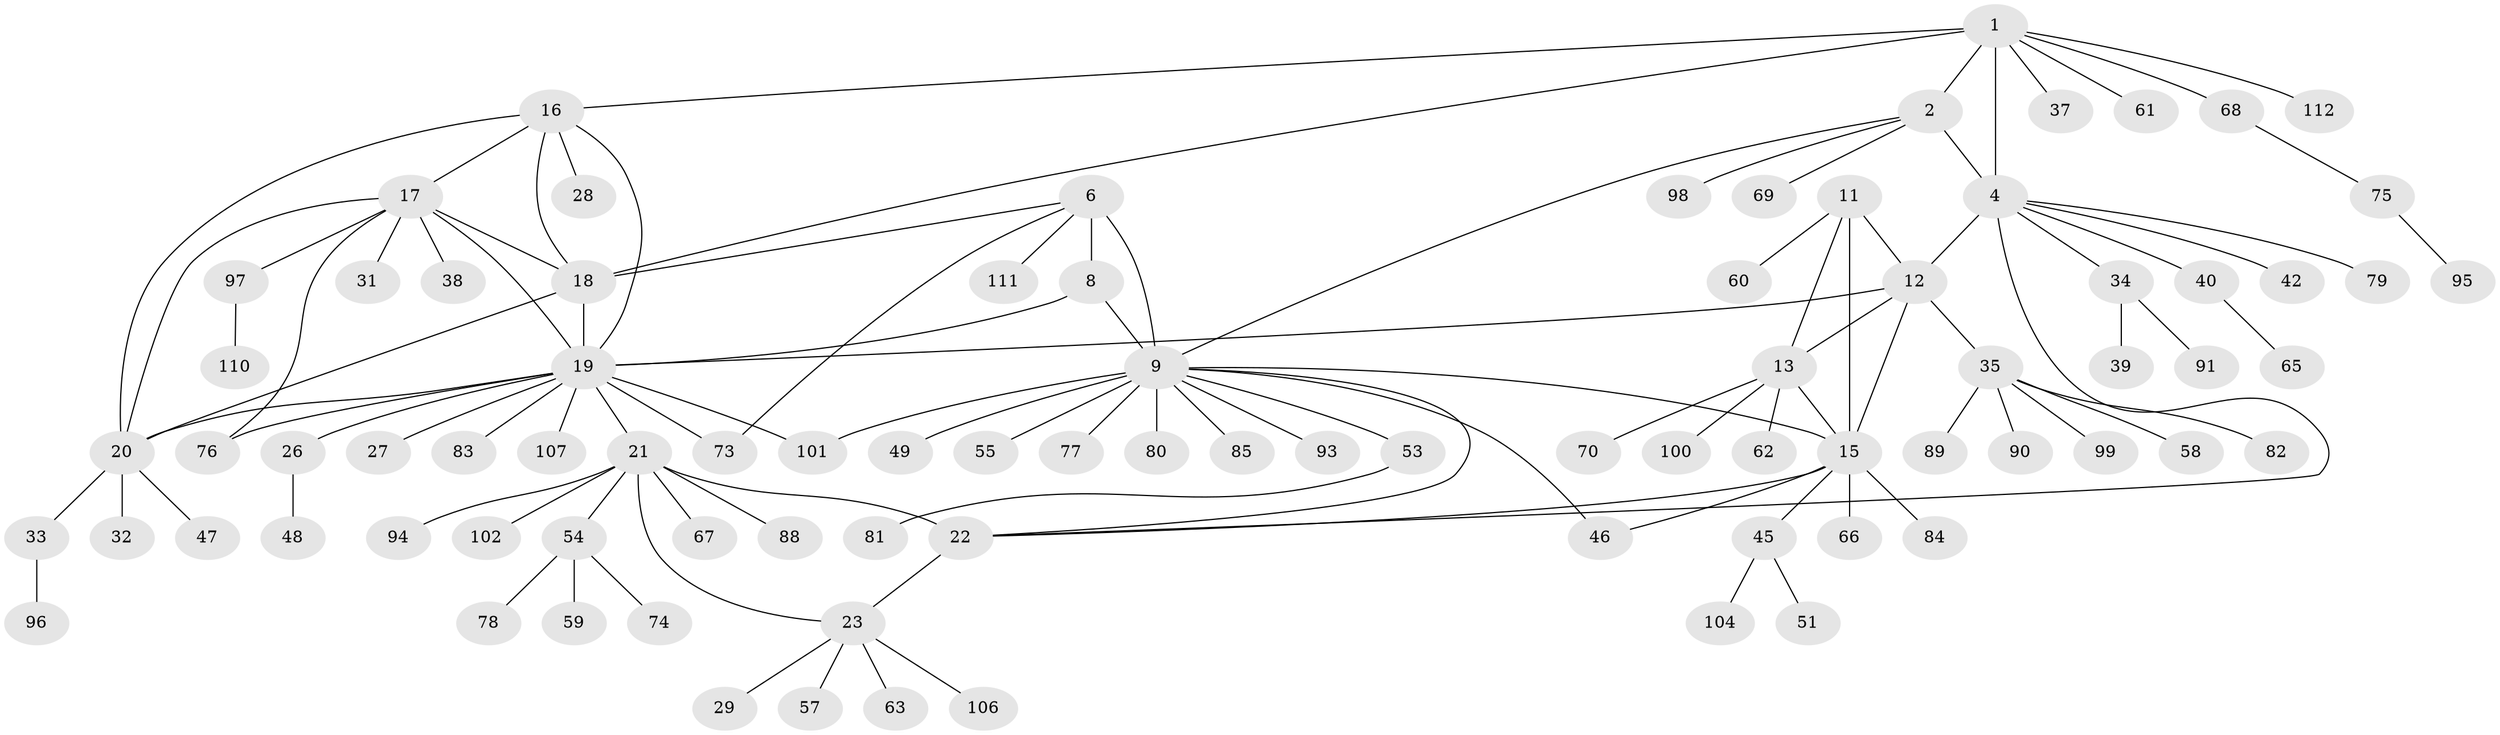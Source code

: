 // Generated by graph-tools (version 1.1) at 2025/52/02/27/25 19:52:20]
// undirected, 87 vertices, 110 edges
graph export_dot {
graph [start="1"]
  node [color=gray90,style=filled];
  1 [super="+3"];
  2 [super="+105"];
  4 [super="+5"];
  6 [super="+7"];
  8 [super="+86"];
  9 [super="+10"];
  11 [super="+36"];
  12;
  13 [super="+14"];
  15 [super="+92"];
  16 [super="+103"];
  17 [super="+44"];
  18 [super="+50"];
  19 [super="+30"];
  20 [super="+43"];
  21 [super="+25"];
  22 [super="+24"];
  23 [super="+52"];
  26;
  27;
  28;
  29;
  31;
  32;
  33;
  34 [super="+72"];
  35 [super="+41"];
  37;
  38;
  39;
  40;
  42;
  45 [super="+71"];
  46 [super="+56"];
  47;
  48;
  49;
  51;
  53;
  54;
  55;
  57 [super="+64"];
  58;
  59;
  60;
  61;
  62;
  63;
  65;
  66;
  67;
  68;
  69;
  70;
  73;
  74;
  75 [super="+87"];
  76;
  77;
  78;
  79;
  80;
  81;
  82;
  83;
  84;
  85;
  88;
  89;
  90;
  91;
  93;
  94;
  95;
  96;
  97;
  98 [super="+108"];
  99;
  100;
  101;
  102;
  104;
  106;
  107 [super="+109"];
  110;
  111;
  112;
  1 -- 2 [weight=2];
  1 -- 4 [weight=4];
  1 -- 16;
  1 -- 68;
  1 -- 112;
  1 -- 37;
  1 -- 61;
  1 -- 18;
  2 -- 4 [weight=2];
  2 -- 69;
  2 -- 98;
  2 -- 9;
  4 -- 22;
  4 -- 34;
  4 -- 40;
  4 -- 42;
  4 -- 12;
  4 -- 79;
  6 -- 8 [weight=2];
  6 -- 9 [weight=4];
  6 -- 73;
  6 -- 18;
  6 -- 111;
  8 -- 9 [weight=2];
  8 -- 19;
  9 -- 46;
  9 -- 49;
  9 -- 53;
  9 -- 55;
  9 -- 77;
  9 -- 80;
  9 -- 93;
  9 -- 101;
  9 -- 85;
  9 -- 22;
  9 -- 15;
  11 -- 12;
  11 -- 13 [weight=2];
  11 -- 15;
  11 -- 60;
  12 -- 13 [weight=2];
  12 -- 15;
  12 -- 19 [weight=2];
  12 -- 35;
  13 -- 15 [weight=2];
  13 -- 62;
  13 -- 70;
  13 -- 100;
  15 -- 22;
  15 -- 45;
  15 -- 66;
  15 -- 84;
  15 -- 46;
  16 -- 17;
  16 -- 18;
  16 -- 19;
  16 -- 20;
  16 -- 28;
  17 -- 18;
  17 -- 19;
  17 -- 20;
  17 -- 31;
  17 -- 38;
  17 -- 76;
  17 -- 97;
  18 -- 19;
  18 -- 20;
  19 -- 20;
  19 -- 26;
  19 -- 27;
  19 -- 83;
  19 -- 107;
  19 -- 101;
  19 -- 73;
  19 -- 76;
  19 -- 21;
  20 -- 32;
  20 -- 33;
  20 -- 47;
  21 -- 22 [weight=4];
  21 -- 23 [weight=2];
  21 -- 67;
  21 -- 94;
  21 -- 102;
  21 -- 88;
  21 -- 54;
  22 -- 23 [weight=2];
  23 -- 29;
  23 -- 57;
  23 -- 106;
  23 -- 63;
  26 -- 48;
  33 -- 96;
  34 -- 39;
  34 -- 91;
  35 -- 58;
  35 -- 82;
  35 -- 89;
  35 -- 99;
  35 -- 90;
  40 -- 65;
  45 -- 51;
  45 -- 104;
  53 -- 81;
  54 -- 59;
  54 -- 74;
  54 -- 78;
  68 -- 75;
  75 -- 95;
  97 -- 110;
}
